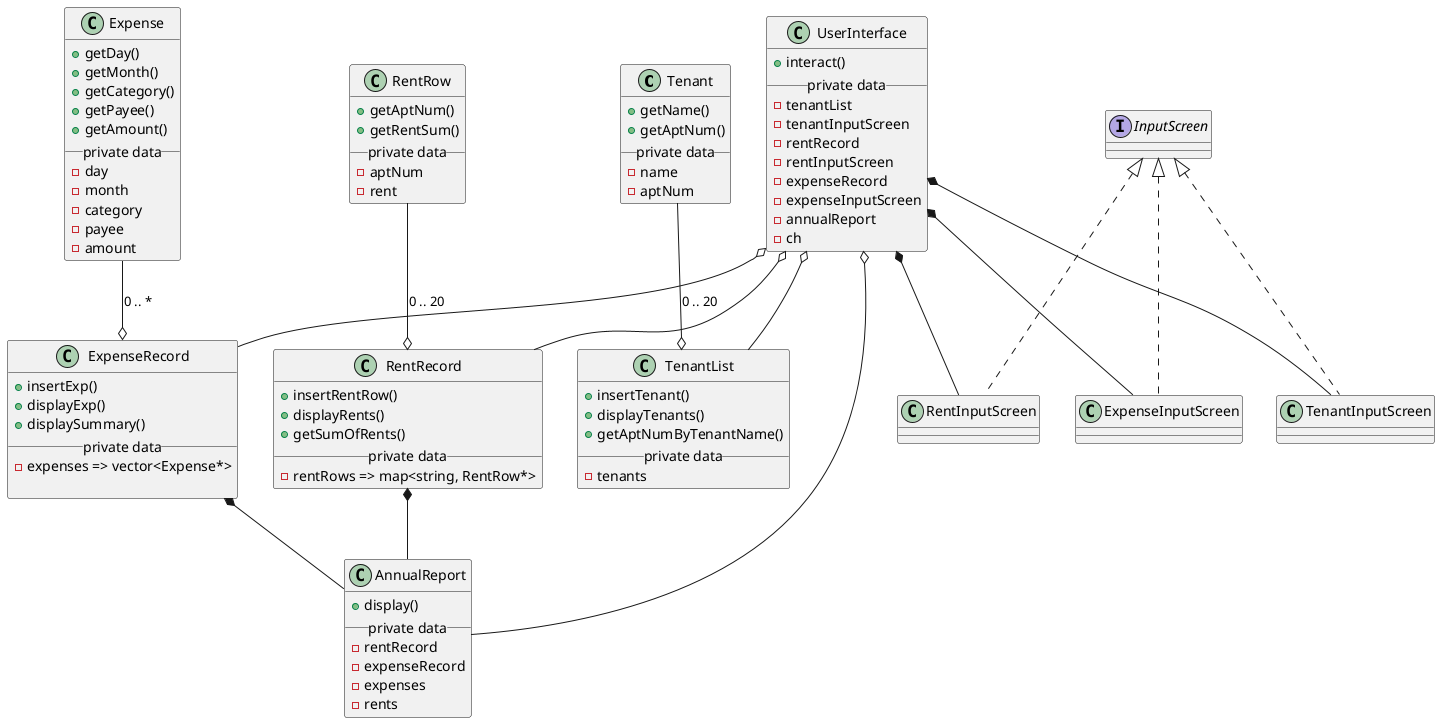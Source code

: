 @startuml activity3

class Tenant {
    +getName()
    +getAptNum()
    __private data__
    -name
    -aptNum
}
class TenantList {
    +insertTenant()
    +displayTenants()
    +getAptNumByTenantName()
    __private data__
    -tenants
}
class Expense {
    +getDay()
    +getMonth()
    +getCategory()
    +getPayee()
    +getAmount()
    __private data__
    -day
    -month
    -category
    -payee
    -amount
}
class ExpenseRecord {
    +insertExp()
    +displayExp()
    +displaySummary()
    __private data__
    -expenses => vector<Expense*>
    
}
class RentRow {
    +getAptNum()
    +getRentSum()
    __private data__
    -aptNum
    -rent
}
class RentRecord {
    +insertRentRow()
    +displayRents()
    +getSumOfRents()
    __private data__
    -rentRows => map<string, RentRow*>
}


class AnnualReport{
    +display()
    __private data__
    -rentRecord
    -expenseRecord
    -expenses
    -rents
}

class UserInterface{
    +interact()
    __private data__
    -tenantList
    -tenantInputScreen
    -rentRecord
    -rentInputScreen
    -expenseRecord
    -expenseInputScreen
    -annualReport
    -ch
}

interface InputScreen{
    
}

class TenantInputScreen{

}
class RentInputScreen{
    
}
class ExpenseInputScreen{
    
}

InputScreen <|.. TenantInputScreen
InputScreen <|.. RentInputScreen
InputScreen <|.. ExpenseInputScreen

Tenant --o TenantList: 0 .. 20
Expense --o ExpenseRecord: 0 .. *
ExpenseRecord *-- AnnualReport
RentRow --o RentRecord: 0 .. 20
RentRecord *-- AnnualReport

UserInterface o-- TenantList
UserInterface o-- ExpenseRecord
UserInterface o-- AnnualReport
UserInterface o-- RentRecord

UserInterface *-- TenantInputScreen
UserInterface *-- RentInputScreen
UserInterface *-- ExpenseInputScreen

@enduml